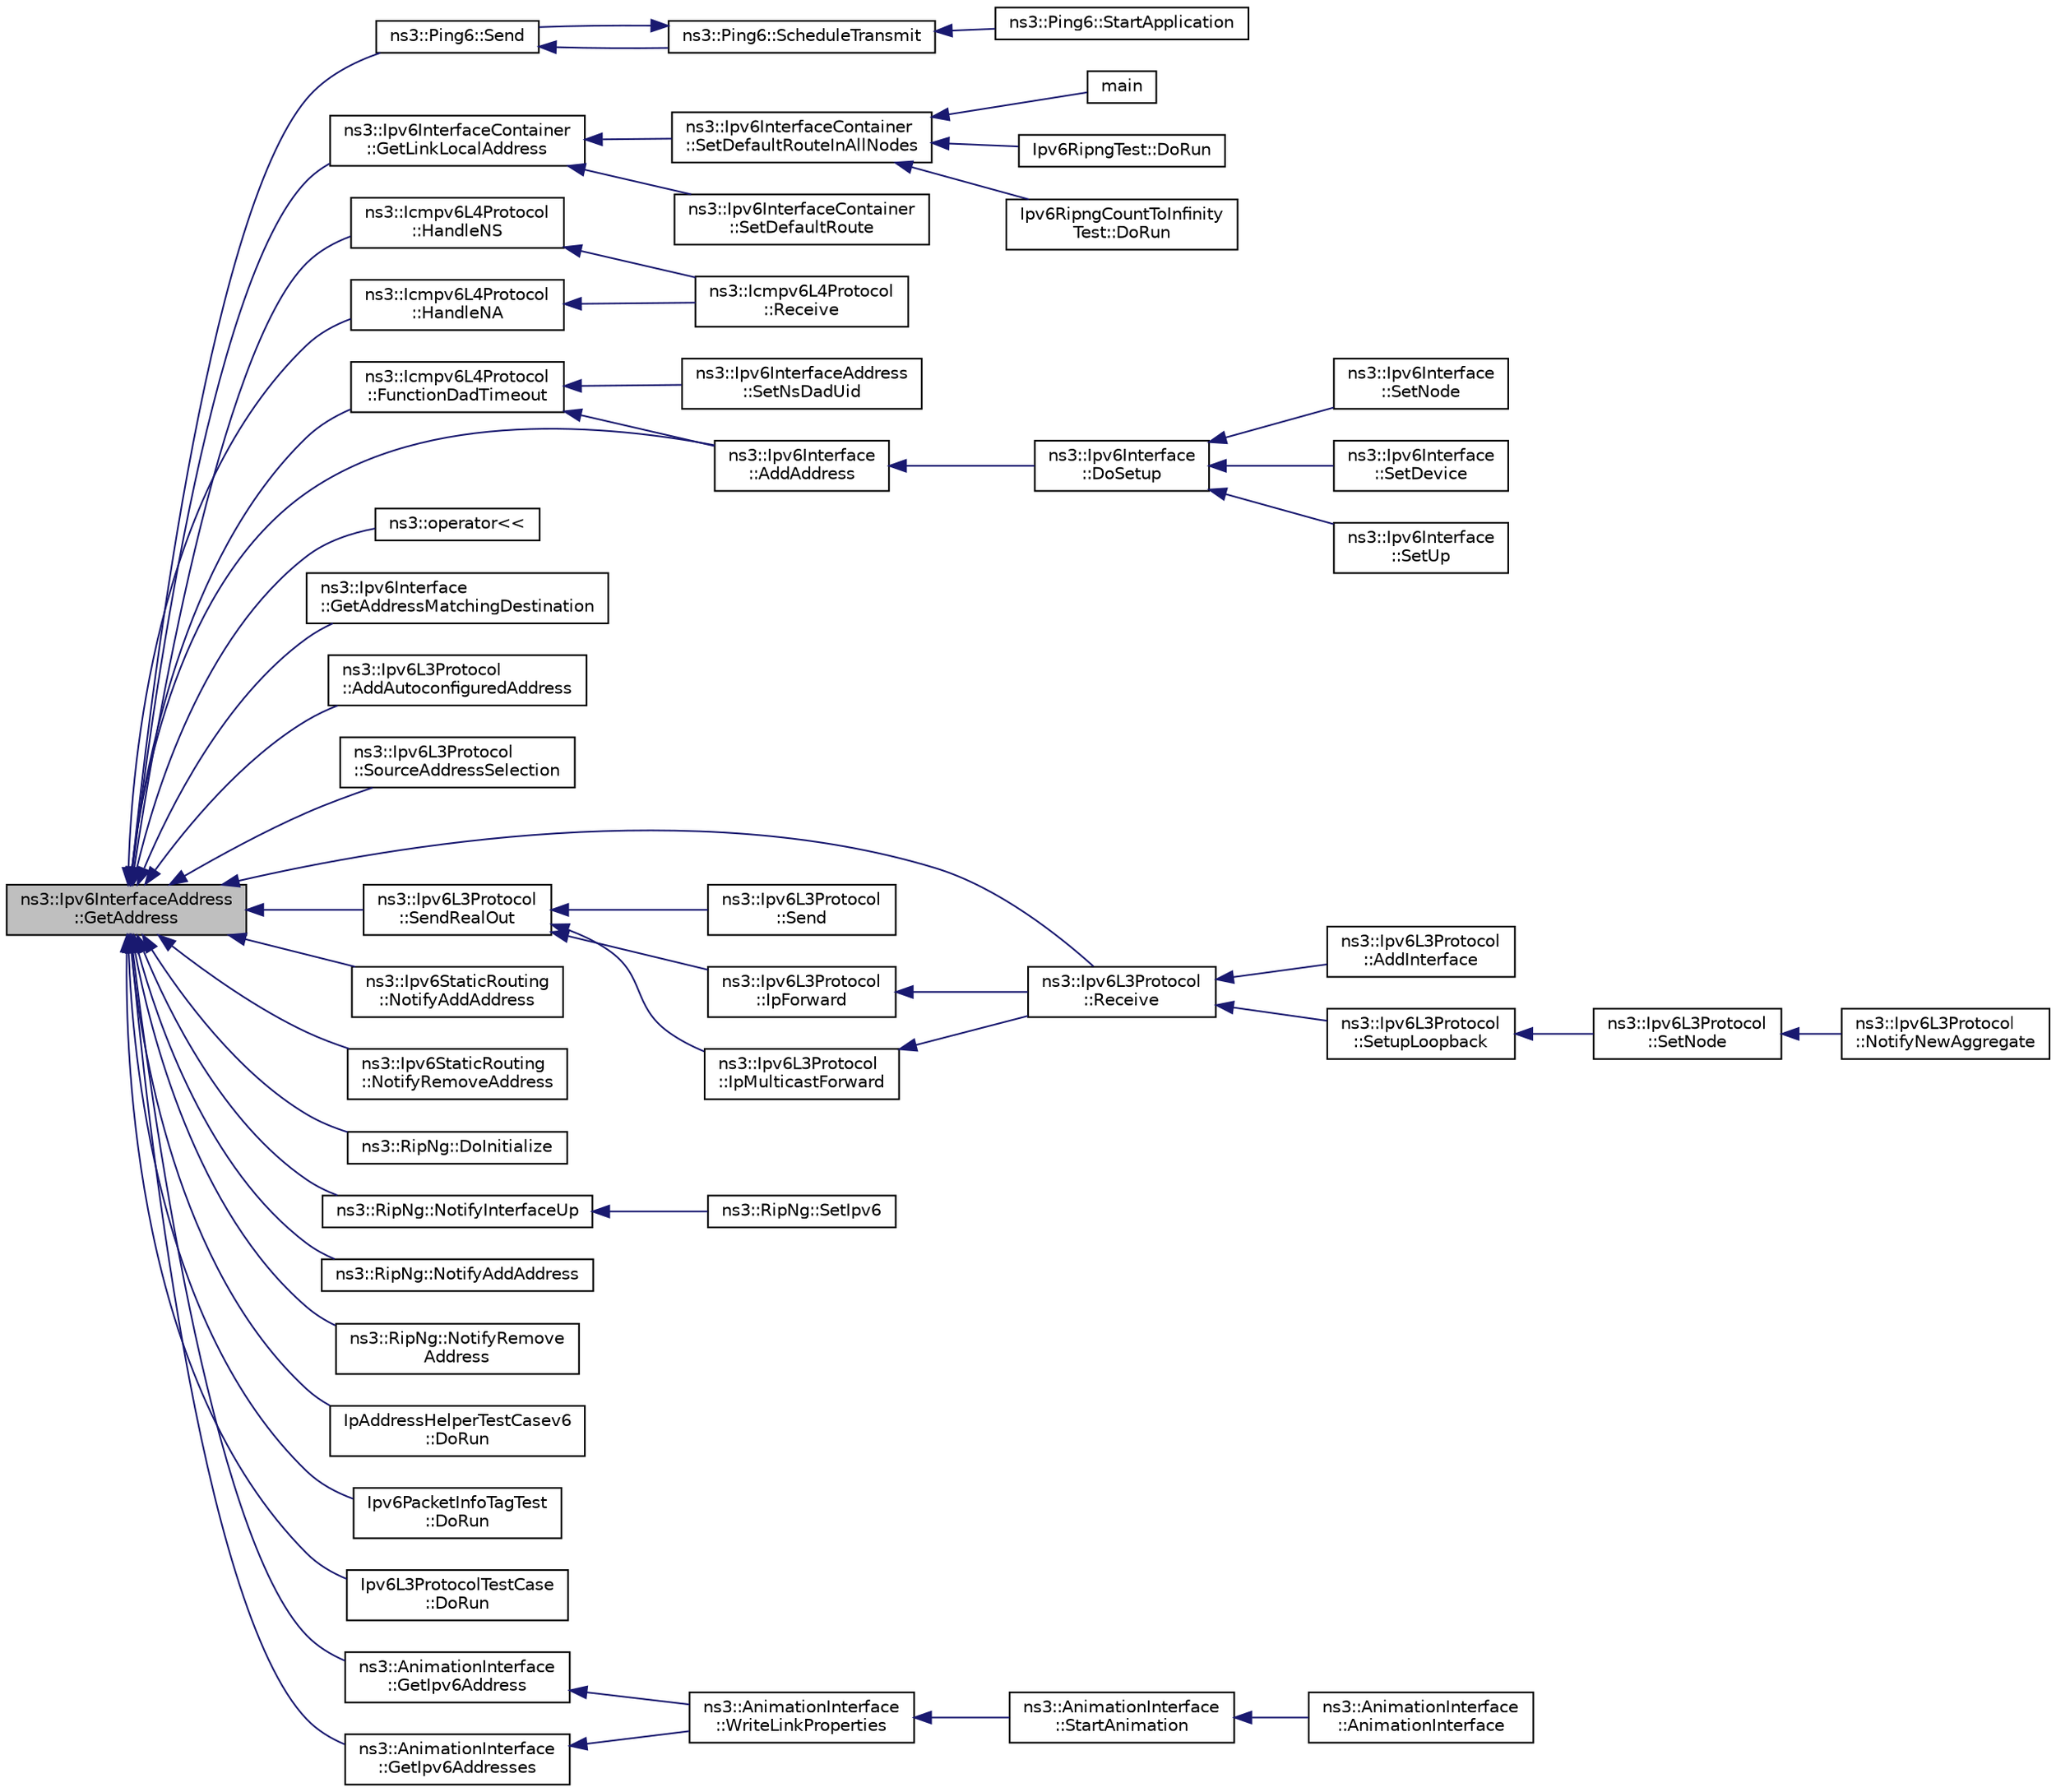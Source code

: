 digraph "ns3::Ipv6InterfaceAddress::GetAddress"
{
  edge [fontname="Helvetica",fontsize="10",labelfontname="Helvetica",labelfontsize="10"];
  node [fontname="Helvetica",fontsize="10",shape=record];
  rankdir="LR";
  Node1 [label="ns3::Ipv6InterfaceAddress\l::GetAddress",height=0.2,width=0.4,color="black", fillcolor="grey75", style="filled", fontcolor="black"];
  Node1 -> Node2 [dir="back",color="midnightblue",fontsize="10",style="solid"];
  Node2 [label="ns3::Ping6::Send",height=0.2,width=0.4,color="black", fillcolor="white", style="filled",URL="$d7/dc8/classns3_1_1Ping6.html#a90c69934f60e7260d72f6c9fa1e6b341",tooltip="Send a packet. "];
  Node2 -> Node3 [dir="back",color="midnightblue",fontsize="10",style="solid"];
  Node3 [label="ns3::Ping6::ScheduleTransmit",height=0.2,width=0.4,color="black", fillcolor="white", style="filled",URL="$d7/dc8/classns3_1_1Ping6.html#af89c8bf41945f6182411ee068708bc3d",tooltip="Schedule sending a packet. "];
  Node3 -> Node4 [dir="back",color="midnightblue",fontsize="10",style="solid"];
  Node4 [label="ns3::Ping6::StartApplication",height=0.2,width=0.4,color="black", fillcolor="white", style="filled",URL="$d7/dc8/classns3_1_1Ping6.html#aa7b184cb61e3c3cb32aefa4d0407f521",tooltip="Start the application. "];
  Node3 -> Node2 [dir="back",color="midnightblue",fontsize="10",style="solid"];
  Node1 -> Node5 [dir="back",color="midnightblue",fontsize="10",style="solid"];
  Node5 [label="ns3::Ipv6InterfaceContainer\l::GetLinkLocalAddress",height=0.2,width=0.4,color="black", fillcolor="white", style="filled",URL="$d8/d22/classns3_1_1Ipv6InterfaceContainer.html#abc3ff3c728f42053c381d74ce4e103c3",tooltip="Get the link-local address for the specified index. "];
  Node5 -> Node6 [dir="back",color="midnightblue",fontsize="10",style="solid"];
  Node6 [label="ns3::Ipv6InterfaceContainer\l::SetDefaultRouteInAllNodes",height=0.2,width=0.4,color="black", fillcolor="white", style="filled",URL="$d8/d22/classns3_1_1Ipv6InterfaceContainer.html#a3fb0cfdcb3780bc624b10a04e58ffbd0",tooltip="Set the default route for all the devices (except the router itself). "];
  Node6 -> Node7 [dir="back",color="midnightblue",fontsize="10",style="solid"];
  Node7 [label="main",height=0.2,width=0.4,color="black", fillcolor="white", style="filled",URL="$d9/d10/fd-tap-ping6_8cc.html#a0ddf1224851353fc92bfbff6f499fa97"];
  Node6 -> Node8 [dir="back",color="midnightblue",fontsize="10",style="solid"];
  Node8 [label="Ipv6RipngTest::DoRun",height=0.2,width=0.4,color="black", fillcolor="white", style="filled",URL="$d5/d9f/classIpv6RipngTest.html#a17887a8153acca820752d31c2b49ac50",tooltip="Implementation to actually run this TestCase. "];
  Node6 -> Node9 [dir="back",color="midnightblue",fontsize="10",style="solid"];
  Node9 [label="Ipv6RipngCountToInfinity\lTest::DoRun",height=0.2,width=0.4,color="black", fillcolor="white", style="filled",URL="$d9/d6e/classIpv6RipngCountToInfinityTest.html#af62c0342d626eafa5b632b92c8636eb3",tooltip="Implementation to actually run this TestCase. "];
  Node5 -> Node10 [dir="back",color="midnightblue",fontsize="10",style="solid"];
  Node10 [label="ns3::Ipv6InterfaceContainer\l::SetDefaultRoute",height=0.2,width=0.4,color="black", fillcolor="white", style="filled",URL="$d8/d22/classns3_1_1Ipv6InterfaceContainer.html#a51c8dcf0566530d9e30788fd7ac6486c",tooltip="Set the default route for the specified index. "];
  Node1 -> Node11 [dir="back",color="midnightblue",fontsize="10",style="solid"];
  Node11 [label="ns3::Icmpv6L4Protocol\l::HandleNS",height=0.2,width=0.4,color="black", fillcolor="white", style="filled",URL="$d7/d1d/classns3_1_1Icmpv6L4Protocol.html#acec910926a1fdbbea699c10d638aa704",tooltip="Receive Neighbor Solicitation method. "];
  Node11 -> Node12 [dir="back",color="midnightblue",fontsize="10",style="solid"];
  Node12 [label="ns3::Icmpv6L4Protocol\l::Receive",height=0.2,width=0.4,color="black", fillcolor="white", style="filled",URL="$d7/d1d/classns3_1_1Icmpv6L4Protocol.html#a31342a8123eab651a5cabd1a197b0145",tooltip="Receive method. "];
  Node1 -> Node13 [dir="back",color="midnightblue",fontsize="10",style="solid"];
  Node13 [label="ns3::Icmpv6L4Protocol\l::HandleNA",height=0.2,width=0.4,color="black", fillcolor="white", style="filled",URL="$d7/d1d/classns3_1_1Icmpv6L4Protocol.html#a6c3a2ecce98fa29743eb177b613490e5",tooltip="Receive Neighbor Advertisement method. "];
  Node13 -> Node12 [dir="back",color="midnightblue",fontsize="10",style="solid"];
  Node1 -> Node14 [dir="back",color="midnightblue",fontsize="10",style="solid"];
  Node14 [label="ns3::Icmpv6L4Protocol\l::FunctionDadTimeout",height=0.2,width=0.4,color="black", fillcolor="white", style="filled",URL="$d7/d1d/classns3_1_1Icmpv6L4Protocol.html#a0a7a989da20971c66f85b210be7559c1",tooltip="Function called when DAD timeout. "];
  Node14 -> Node15 [dir="back",color="midnightblue",fontsize="10",style="solid"];
  Node15 [label="ns3::Ipv6InterfaceAddress\l::SetNsDadUid",height=0.2,width=0.4,color="black", fillcolor="white", style="filled",URL="$dc/d62/classns3_1_1Ipv6InterfaceAddress.html#a4c0796f13049e78011b78dcfff02826a",tooltip="Set the latest DAD probe packet UID. "];
  Node14 -> Node16 [dir="back",color="midnightblue",fontsize="10",style="solid"];
  Node16 [label="ns3::Ipv6Interface\l::AddAddress",height=0.2,width=0.4,color="black", fillcolor="white", style="filled",URL="$de/d70/classns3_1_1Ipv6Interface.html#a8faa5a72b30720eb01f9fc1d1113ad19",tooltip="Add an IPv6 address. "];
  Node16 -> Node17 [dir="back",color="midnightblue",fontsize="10",style="solid"];
  Node17 [label="ns3::Ipv6Interface\l::DoSetup",height=0.2,width=0.4,color="black", fillcolor="white", style="filled",URL="$de/d70/classns3_1_1Ipv6Interface.html#a394066472c703fcf39d17f1bfcc9191e",tooltip="Initialize interface. "];
  Node17 -> Node18 [dir="back",color="midnightblue",fontsize="10",style="solid"];
  Node18 [label="ns3::Ipv6Interface\l::SetNode",height=0.2,width=0.4,color="black", fillcolor="white", style="filled",URL="$de/d70/classns3_1_1Ipv6Interface.html#a47ceb7004af6a03ff10dda1502578d84",tooltip="Set node associated with interface. "];
  Node17 -> Node19 [dir="back",color="midnightblue",fontsize="10",style="solid"];
  Node19 [label="ns3::Ipv6Interface\l::SetDevice",height=0.2,width=0.4,color="black", fillcolor="white", style="filled",URL="$de/d70/classns3_1_1Ipv6Interface.html#ada6289ac67957252a4a2c1bbae61bd78",tooltip="Set the NetDevice. "];
  Node17 -> Node20 [dir="back",color="midnightblue",fontsize="10",style="solid"];
  Node20 [label="ns3::Ipv6Interface\l::SetUp",height=0.2,width=0.4,color="black", fillcolor="white", style="filled",URL="$de/d70/classns3_1_1Ipv6Interface.html#a9db98f98cc682a2395fe582bfb511880",tooltip="Enable this interface. "];
  Node1 -> Node21 [dir="back",color="midnightblue",fontsize="10",style="solid"];
  Node21 [label="ns3::operator\<\<",height=0.2,width=0.4,color="black", fillcolor="white", style="filled",URL="$d7/d2e/namespacens3.html#aad980a26c3c4bc66a2922e83624a88e3",tooltip="Stream insertion operator. "];
  Node1 -> Node16 [dir="back",color="midnightblue",fontsize="10",style="solid"];
  Node1 -> Node22 [dir="back",color="midnightblue",fontsize="10",style="solid"];
  Node22 [label="ns3::Ipv6Interface\l::GetAddressMatchingDestination",height=0.2,width=0.4,color="black", fillcolor="white", style="filled",URL="$de/d70/classns3_1_1Ipv6Interface.html#a476d272f8663e4d22c6ceb59300eb834",tooltip="Get an address which is in the same network prefix as destination. "];
  Node1 -> Node23 [dir="back",color="midnightblue",fontsize="10",style="solid"];
  Node23 [label="ns3::Ipv6L3Protocol\l::AddAutoconfiguredAddress",height=0.2,width=0.4,color="black", fillcolor="white", style="filled",URL="$d7/d74/classns3_1_1Ipv6L3Protocol.html#a1806de87b35929a2181c2985e5df1ec0",tooltip="Add an autoconfigured address with RA information. "];
  Node1 -> Node24 [dir="back",color="midnightblue",fontsize="10",style="solid"];
  Node24 [label="ns3::Ipv6L3Protocol\l::SourceAddressSelection",height=0.2,width=0.4,color="black", fillcolor="white", style="filled",URL="$d7/d74/classns3_1_1Ipv6L3Protocol.html#a77acb50e395f36951381977368ebc5cb",tooltip="Choose the source address to use with destination address. "];
  Node1 -> Node25 [dir="back",color="midnightblue",fontsize="10",style="solid"];
  Node25 [label="ns3::Ipv6L3Protocol\l::Receive",height=0.2,width=0.4,color="black", fillcolor="white", style="filled",URL="$d7/d74/classns3_1_1Ipv6L3Protocol.html#a8a95d576e8aee9a571db93bf686d850a",tooltip="Receive method when a packet arrive in the stack. This method removes IPv6 header and forward up to L..."];
  Node25 -> Node26 [dir="back",color="midnightblue",fontsize="10",style="solid"];
  Node26 [label="ns3::Ipv6L3Protocol\l::AddInterface",height=0.2,width=0.4,color="black", fillcolor="white", style="filled",URL="$d7/d74/classns3_1_1Ipv6L3Protocol.html#a56047c2ee7db15185af07538c609cbb5",tooltip="Add IPv6 interface for a device. "];
  Node25 -> Node27 [dir="back",color="midnightblue",fontsize="10",style="solid"];
  Node27 [label="ns3::Ipv6L3Protocol\l::SetupLoopback",height=0.2,width=0.4,color="black", fillcolor="white", style="filled",URL="$d7/d74/classns3_1_1Ipv6L3Protocol.html#a69a1ef7b49dd3aa80c6807f467720005",tooltip="Setup loopback interface. "];
  Node27 -> Node28 [dir="back",color="midnightblue",fontsize="10",style="solid"];
  Node28 [label="ns3::Ipv6L3Protocol\l::SetNode",height=0.2,width=0.4,color="black", fillcolor="white", style="filled",URL="$d7/d74/classns3_1_1Ipv6L3Protocol.html#a53796a2747cb5edcd1c762f44043b061",tooltip="Set node associated with this stack. "];
  Node28 -> Node29 [dir="back",color="midnightblue",fontsize="10",style="solid"];
  Node29 [label="ns3::Ipv6L3Protocol\l::NotifyNewAggregate",height=0.2,width=0.4,color="black", fillcolor="white", style="filled",URL="$d7/d74/classns3_1_1Ipv6L3Protocol.html#ae07ff89952d068d18fb5650ffd1f5378",tooltip="Notify other components connected to the node that a new stack member is now connected. "];
  Node1 -> Node30 [dir="back",color="midnightblue",fontsize="10",style="solid"];
  Node30 [label="ns3::Ipv6L3Protocol\l::SendRealOut",height=0.2,width=0.4,color="black", fillcolor="white", style="filled",URL="$d7/d74/classns3_1_1Ipv6L3Protocol.html#adad363af4c50cd94505b918b15f228d4",tooltip="Send packet with route. "];
  Node30 -> Node31 [dir="back",color="midnightblue",fontsize="10",style="solid"];
  Node31 [label="ns3::Ipv6L3Protocol\l::Send",height=0.2,width=0.4,color="black", fillcolor="white", style="filled",URL="$d7/d74/classns3_1_1Ipv6L3Protocol.html#ac281dd6c5aff55330904e7a298c1881b",tooltip="Higher-level layers call this method to send a packet down the stack to the MAC and PHY layers..."];
  Node30 -> Node32 [dir="back",color="midnightblue",fontsize="10",style="solid"];
  Node32 [label="ns3::Ipv6L3Protocol\l::IpForward",height=0.2,width=0.4,color="black", fillcolor="white", style="filled",URL="$d7/d74/classns3_1_1Ipv6L3Protocol.html#ac956e0aaed5e961b6c25210c2b696da6",tooltip="Forward a packet. "];
  Node32 -> Node25 [dir="back",color="midnightblue",fontsize="10",style="solid"];
  Node30 -> Node33 [dir="back",color="midnightblue",fontsize="10",style="solid"];
  Node33 [label="ns3::Ipv6L3Protocol\l::IpMulticastForward",height=0.2,width=0.4,color="black", fillcolor="white", style="filled",URL="$d7/d74/classns3_1_1Ipv6L3Protocol.html#aa65d2e4894ea499415227e232e854824",tooltip="Forward a multicast packet. "];
  Node33 -> Node25 [dir="back",color="midnightblue",fontsize="10",style="solid"];
  Node1 -> Node34 [dir="back",color="midnightblue",fontsize="10",style="solid"];
  Node34 [label="ns3::Ipv6StaticRouting\l::NotifyAddAddress",height=0.2,width=0.4,color="black", fillcolor="white", style="filled",URL="$dc/df9/classns3_1_1Ipv6StaticRouting.html#ab4f7777b5228f498fa3493c753d50b8f",tooltip="Notify when specified interface add an address. "];
  Node1 -> Node35 [dir="back",color="midnightblue",fontsize="10",style="solid"];
  Node35 [label="ns3::Ipv6StaticRouting\l::NotifyRemoveAddress",height=0.2,width=0.4,color="black", fillcolor="white", style="filled",URL="$dc/df9/classns3_1_1Ipv6StaticRouting.html#ab100c4857d93e5f0cc980e8024838e68",tooltip="Notify when specified interface add an address. "];
  Node1 -> Node36 [dir="back",color="midnightblue",fontsize="10",style="solid"];
  Node36 [label="ns3::RipNg::DoInitialize",height=0.2,width=0.4,color="black", fillcolor="white", style="filled",URL="$da/d75/classns3_1_1RipNg.html#a81a7056d4a1d1afc266181406f5dbf64"];
  Node1 -> Node37 [dir="back",color="midnightblue",fontsize="10",style="solid"];
  Node37 [label="ns3::RipNg::NotifyInterfaceUp",height=0.2,width=0.4,color="black", fillcolor="white", style="filled",URL="$da/d75/classns3_1_1RipNg.html#a588e191ae91316e498a8e5c84a9c77fb",tooltip="Notify when specified interface goes UP. "];
  Node37 -> Node38 [dir="back",color="midnightblue",fontsize="10",style="solid"];
  Node38 [label="ns3::RipNg::SetIpv6",height=0.2,width=0.4,color="black", fillcolor="white", style="filled",URL="$da/d75/classns3_1_1RipNg.html#acd8e0a2b2453a28ecd4154729e45d324",tooltip="Typically, invoked directly or indirectly from ns3::Ipv6::SetRoutingProtocol. "];
  Node1 -> Node39 [dir="back",color="midnightblue",fontsize="10",style="solid"];
  Node39 [label="ns3::RipNg::NotifyAddAddress",height=0.2,width=0.4,color="black", fillcolor="white", style="filled",URL="$da/d75/classns3_1_1RipNg.html#a9d6ffbffc76b029e5dfc9f394549d670",tooltip="Notify when specified interface add an address. "];
  Node1 -> Node40 [dir="back",color="midnightblue",fontsize="10",style="solid"];
  Node40 [label="ns3::RipNg::NotifyRemove\lAddress",height=0.2,width=0.4,color="black", fillcolor="white", style="filled",URL="$da/d75/classns3_1_1RipNg.html#a0658ff312aa09265ddc9ad8718789f0a",tooltip="Notify when specified interface add an address. "];
  Node1 -> Node41 [dir="back",color="midnightblue",fontsize="10",style="solid"];
  Node41 [label="IpAddressHelperTestCasev6\l::DoRun",height=0.2,width=0.4,color="black", fillcolor="white", style="filled",URL="$dc/d80/classIpAddressHelperTestCasev6.html#a784cec04a31e92a998b06becb3538e2d",tooltip="Implementation to actually run this TestCase. "];
  Node1 -> Node42 [dir="back",color="midnightblue",fontsize="10",style="solid"];
  Node42 [label="Ipv6PacketInfoTagTest\l::DoRun",height=0.2,width=0.4,color="black", fillcolor="white", style="filled",URL="$dd/d77/classIpv6PacketInfoTagTest.html#a6b51aaddc63d2aaef95b72056cb5b36d",tooltip="Implementation to actually run this TestCase. "];
  Node1 -> Node43 [dir="back",color="midnightblue",fontsize="10",style="solid"];
  Node43 [label="Ipv6L3ProtocolTestCase\l::DoRun",height=0.2,width=0.4,color="black", fillcolor="white", style="filled",URL="$d4/d65/classIpv6L3ProtocolTestCase.html#ac052c03e25689da8fed383146b988a7e",tooltip="Implementation to actually run this TestCase. "];
  Node1 -> Node44 [dir="back",color="midnightblue",fontsize="10",style="solid"];
  Node44 [label="ns3::AnimationInterface\l::GetIpv6Address",height=0.2,width=0.4,color="black", fillcolor="white", style="filled",URL="$d6/d1a/classns3_1_1AnimationInterface.html#a89512d6e59613518d1b880e81ab6db1b"];
  Node44 -> Node45 [dir="back",color="midnightblue",fontsize="10",style="solid"];
  Node45 [label="ns3::AnimationInterface\l::WriteLinkProperties",height=0.2,width=0.4,color="black", fillcolor="white", style="filled",URL="$d6/d1a/classns3_1_1AnimationInterface.html#a458296bfceb6bd8b53b4c9bf38b5fdc7",tooltip="Write link properties function. "];
  Node45 -> Node46 [dir="back",color="midnightblue",fontsize="10",style="solid"];
  Node46 [label="ns3::AnimationInterface\l::StartAnimation",height=0.2,width=0.4,color="black", fillcolor="white", style="filled",URL="$d6/d1a/classns3_1_1AnimationInterface.html#aed28bace6b97494e11179766449bb442"];
  Node46 -> Node47 [dir="back",color="midnightblue",fontsize="10",style="solid"];
  Node47 [label="ns3::AnimationInterface\l::AnimationInterface",height=0.2,width=0.4,color="black", fillcolor="white", style="filled",URL="$d6/d1a/classns3_1_1AnimationInterface.html#a88af7da6eb605ec7e9d8cb3fcc8a6466",tooltip="Constructor. "];
  Node1 -> Node48 [dir="back",color="midnightblue",fontsize="10",style="solid"];
  Node48 [label="ns3::AnimationInterface\l::GetIpv6Addresses",height=0.2,width=0.4,color="black", fillcolor="white", style="filled",URL="$d6/d1a/classns3_1_1AnimationInterface.html#a6cb3ba286e8b93b93b1ef1e79ce4ee0e"];
  Node48 -> Node45 [dir="back",color="midnightblue",fontsize="10",style="solid"];
}
